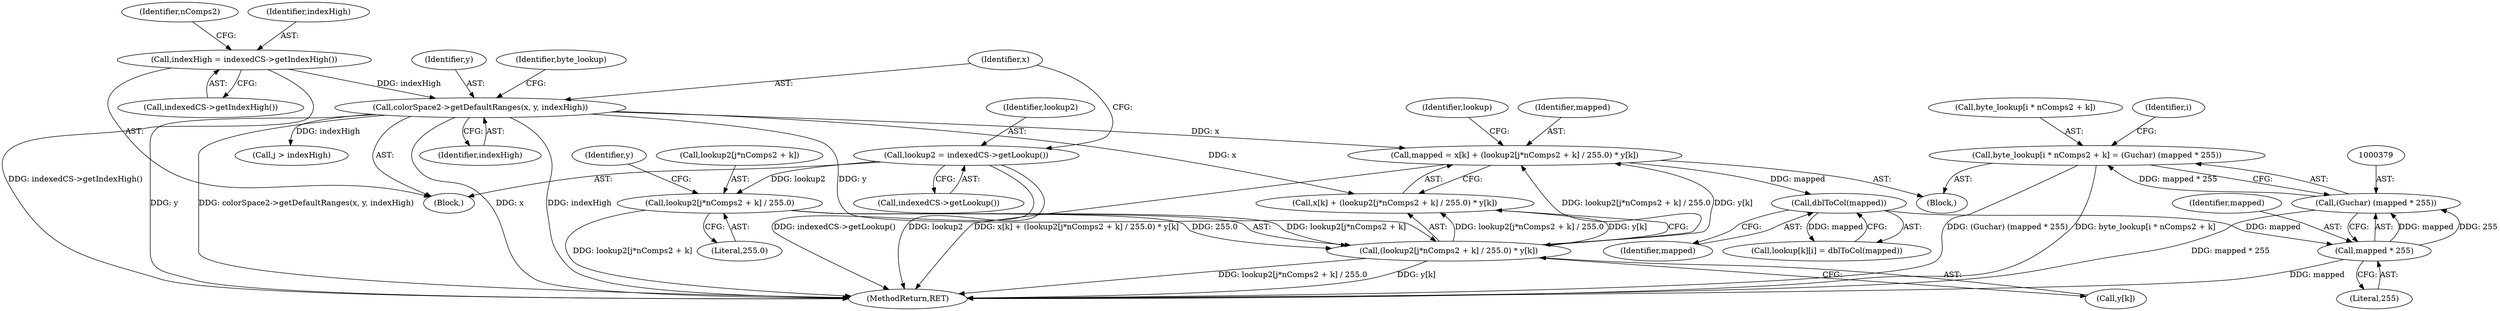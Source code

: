 digraph "0_poppler_7b2d314a61fd0e12f47c62996cb49ec0d1ba747a_4@array" {
"1000370" [label="(Call,byte_lookup[i * nComps2 + k] = (Guchar) (mapped * 255))"];
"1000378" [label="(Call,(Guchar) (mapped * 255))"];
"1000380" [label="(Call,mapped * 255)"];
"1000368" [label="(Call,dblToCol(mapped))"];
"1000343" [label="(Call,mapped = x[k] + (lookup2[j*nComps2 + k] / 255.0) * y[k])"];
"1000263" [label="(Call,colorSpace2->getDefaultRanges(x, y, indexHigh))"];
"1000254" [label="(Call,indexHigh = indexedCS->getIndexHigh())"];
"1000349" [label="(Call,(lookup2[j*nComps2 + k] / 255.0) * y[k])"];
"1000350" [label="(Call,lookup2[j*nComps2 + k] / 255.0)"];
"1000260" [label="(Call,lookup2 = indexedCS->getLookup())"];
"1000365" [label="(Identifier,lookup)"];
"1000307" [label="(Identifier,i)"];
"1000343" [label="(Call,mapped = x[k] + (lookup2[j*nComps2 + k] / 255.0) * y[k])"];
"1000265" [label="(Identifier,y)"];
"1000268" [label="(Identifier,byte_lookup)"];
"1000382" [label="(Literal,255)"];
"1000368" [label="(Call,dblToCol(mapped))"];
"1000308" [label="(Block,)"];
"1000359" [label="(Call,y[k])"];
"1000264" [label="(Identifier,x)"];
"1000371" [label="(Call,byte_lookup[i * nComps2 + k])"];
"1000266" [label="(Identifier,indexHigh)"];
"1000380" [label="(Call,mapped * 255)"];
"1000369" [label="(Identifier,mapped)"];
"1000256" [label="(Call,indexedCS->getIndexHigh())"];
"1000258" [label="(Identifier,nComps2)"];
"1000362" [label="(Call,lookup[k][i] = dblToCol(mapped))"];
"1000255" [label="(Identifier,indexHigh)"];
"1000254" [label="(Call,indexHigh = indexedCS->getIndexHigh())"];
"1000260" [label="(Call,lookup2 = indexedCS->getLookup())"];
"1000262" [label="(Call,indexedCS->getLookup())"];
"1000370" [label="(Call,byte_lookup[i * nComps2 + k] = (Guchar) (mapped * 255))"];
"1000345" [label="(Call,x[k] + (lookup2[j*nComps2 + k] / 255.0) * y[k])"];
"1000263" [label="(Call,colorSpace2->getDefaultRanges(x, y, indexHigh))"];
"1000349" [label="(Call,(lookup2[j*nComps2 + k] / 255.0) * y[k])"];
"1000350" [label="(Call,lookup2[j*nComps2 + k] / 255.0)"];
"1000344" [label="(Identifier,mapped)"];
"1000594" [label="(MethodReturn,RET)"];
"1000378" [label="(Call,(Guchar) (mapped * 255))"];
"1000336" [label="(Call,j > indexHigh)"];
"1000358" [label="(Literal,255.0)"];
"1000360" [label="(Identifier,y)"];
"1000261" [label="(Identifier,lookup2)"];
"1000381" [label="(Identifier,mapped)"];
"1000245" [label="(Block,)"];
"1000351" [label="(Call,lookup2[j*nComps2 + k])"];
"1000370" -> "1000308"  [label="AST: "];
"1000370" -> "1000378"  [label="CFG: "];
"1000371" -> "1000370"  [label="AST: "];
"1000378" -> "1000370"  [label="AST: "];
"1000307" -> "1000370"  [label="CFG: "];
"1000370" -> "1000594"  [label="DDG: (Guchar) (mapped * 255)"];
"1000370" -> "1000594"  [label="DDG: byte_lookup[i * nComps2 + k]"];
"1000378" -> "1000370"  [label="DDG: mapped * 255"];
"1000378" -> "1000380"  [label="CFG: "];
"1000379" -> "1000378"  [label="AST: "];
"1000380" -> "1000378"  [label="AST: "];
"1000378" -> "1000594"  [label="DDG: mapped * 255"];
"1000380" -> "1000378"  [label="DDG: mapped"];
"1000380" -> "1000378"  [label="DDG: 255"];
"1000380" -> "1000382"  [label="CFG: "];
"1000381" -> "1000380"  [label="AST: "];
"1000382" -> "1000380"  [label="AST: "];
"1000380" -> "1000594"  [label="DDG: mapped"];
"1000368" -> "1000380"  [label="DDG: mapped"];
"1000368" -> "1000362"  [label="AST: "];
"1000368" -> "1000369"  [label="CFG: "];
"1000369" -> "1000368"  [label="AST: "];
"1000362" -> "1000368"  [label="CFG: "];
"1000368" -> "1000362"  [label="DDG: mapped"];
"1000343" -> "1000368"  [label="DDG: mapped"];
"1000343" -> "1000308"  [label="AST: "];
"1000343" -> "1000345"  [label="CFG: "];
"1000344" -> "1000343"  [label="AST: "];
"1000345" -> "1000343"  [label="AST: "];
"1000365" -> "1000343"  [label="CFG: "];
"1000343" -> "1000594"  [label="DDG: x[k] + (lookup2[j*nComps2 + k] / 255.0) * y[k]"];
"1000263" -> "1000343"  [label="DDG: x"];
"1000349" -> "1000343"  [label="DDG: lookup2[j*nComps2 + k] / 255.0"];
"1000349" -> "1000343"  [label="DDG: y[k]"];
"1000263" -> "1000245"  [label="AST: "];
"1000263" -> "1000266"  [label="CFG: "];
"1000264" -> "1000263"  [label="AST: "];
"1000265" -> "1000263"  [label="AST: "];
"1000266" -> "1000263"  [label="AST: "];
"1000268" -> "1000263"  [label="CFG: "];
"1000263" -> "1000594"  [label="DDG: y"];
"1000263" -> "1000594"  [label="DDG: colorSpace2->getDefaultRanges(x, y, indexHigh)"];
"1000263" -> "1000594"  [label="DDG: x"];
"1000263" -> "1000594"  [label="DDG: indexHigh"];
"1000254" -> "1000263"  [label="DDG: indexHigh"];
"1000263" -> "1000336"  [label="DDG: indexHigh"];
"1000263" -> "1000345"  [label="DDG: x"];
"1000263" -> "1000349"  [label="DDG: y"];
"1000254" -> "1000245"  [label="AST: "];
"1000254" -> "1000256"  [label="CFG: "];
"1000255" -> "1000254"  [label="AST: "];
"1000256" -> "1000254"  [label="AST: "];
"1000258" -> "1000254"  [label="CFG: "];
"1000254" -> "1000594"  [label="DDG: indexedCS->getIndexHigh()"];
"1000349" -> "1000345"  [label="AST: "];
"1000349" -> "1000359"  [label="CFG: "];
"1000350" -> "1000349"  [label="AST: "];
"1000359" -> "1000349"  [label="AST: "];
"1000345" -> "1000349"  [label="CFG: "];
"1000349" -> "1000594"  [label="DDG: lookup2[j*nComps2 + k] / 255.0"];
"1000349" -> "1000594"  [label="DDG: y[k]"];
"1000349" -> "1000345"  [label="DDG: lookup2[j*nComps2 + k] / 255.0"];
"1000349" -> "1000345"  [label="DDG: y[k]"];
"1000350" -> "1000349"  [label="DDG: lookup2[j*nComps2 + k]"];
"1000350" -> "1000349"  [label="DDG: 255.0"];
"1000350" -> "1000358"  [label="CFG: "];
"1000351" -> "1000350"  [label="AST: "];
"1000358" -> "1000350"  [label="AST: "];
"1000360" -> "1000350"  [label="CFG: "];
"1000350" -> "1000594"  [label="DDG: lookup2[j*nComps2 + k]"];
"1000260" -> "1000350"  [label="DDG: lookup2"];
"1000260" -> "1000245"  [label="AST: "];
"1000260" -> "1000262"  [label="CFG: "];
"1000261" -> "1000260"  [label="AST: "];
"1000262" -> "1000260"  [label="AST: "];
"1000264" -> "1000260"  [label="CFG: "];
"1000260" -> "1000594"  [label="DDG: indexedCS->getLookup()"];
"1000260" -> "1000594"  [label="DDG: lookup2"];
}
